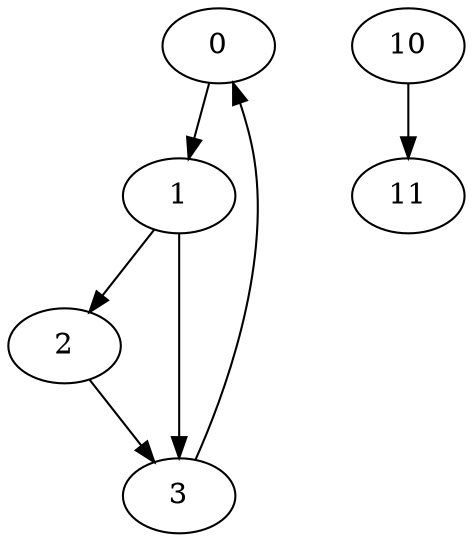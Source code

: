 digraph G {
	0;
	1;
	2;
	3;

	0 -> 1 [village=Stuttgart; name=Town_Hall_Square; heightLimit=3; weight=20; primaryType=sideStreet; secondaryType=none;];
	1 -> 2 [village=Stuttgart; name=On_the_Slope; heightLimit=3; weight=20; primaryType=sideStreet; secondaryType=none;];
	1 -> 3 [village=Stuttgart; name=Vineyard_Street; heightLimit=3; weight=50; primaryType=mainStreet; secondaryType=none;];
	2 -> 3 [village=Stuttgart; name=Post_Road; heightLimit=3; weight=20; primaryType=sideStreet; secondaryType=none;];
	3 -> 0 [village=Stuttgart; name=Garden_Way; heightLimit=3; weight=20; primaryType=sideStreet; secondaryType=none;];
	10 -> 11 [village=Stuttgart; name=On_the_Road; heightLimit=3; weight=20; primaryType=sideStreet; secondaryType=none;];

}